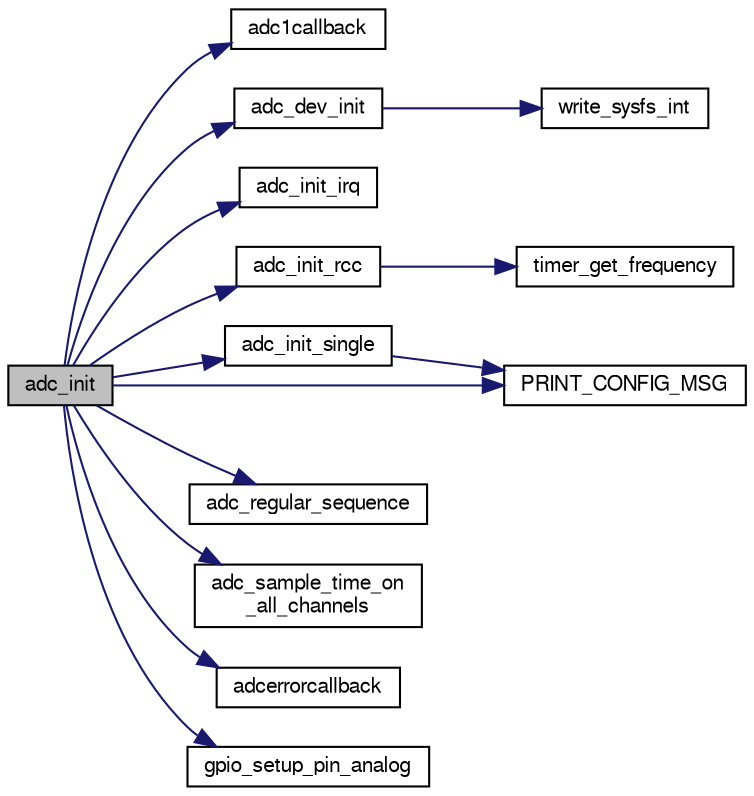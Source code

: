 digraph "adc_init"
{
  edge [fontname="FreeSans",fontsize="10",labelfontname="FreeSans",labelfontsize="10"];
  node [fontname="FreeSans",fontsize="10",shape=record];
  rankdir="LR";
  Node1 [label="adc_init",height=0.2,width=0.4,color="black", fillcolor="grey75", style="filled", fontcolor="black"];
  Node1 -> Node2 [color="midnightblue",fontsize="10",style="solid",fontname="FreeSans"];
  Node2 [label="adc1callback",height=0.2,width=0.4,color="black", fillcolor="white", style="filled",URL="$chibios_2mcu__periph_2adc__arch_8c.html#a26596acde147dd47078caaeefd0b502d",tooltip="Adc1 callback. "];
  Node1 -> Node3 [color="midnightblue",fontsize="10",style="solid",fontname="FreeSans"];
  Node3 [label="adc_dev_init",height=0.2,width=0.4,color="black", fillcolor="white", style="filled",URL="$linux_2mcu__periph_2adc__arch_8c.html#aa1ab472bdad0ed97f2baf77685cd7d36",tooltip="Initialize an ADC device. "];
  Node3 -> Node4 [color="midnightblue",fontsize="10",style="solid",fontname="FreeSans"];
  Node4 [label="write_sysfs_int",height=0.2,width=0.4,color="black", fillcolor="white", style="filled",URL="$linux_2mcu__periph_2adc__arch_8c.html#ad3e249549a50a2d6c16d1bb1ab3be7e9",tooltip="Write an int to a sysfs file. "];
  Node1 -> Node5 [color="midnightblue",fontsize="10",style="solid",fontname="FreeSans"];
  Node5 [label="adc_init_irq",height=0.2,width=0.4,color="black", fillcolor="white", style="filled",URL="$stm32_2mcu__periph_2adc__arch_8c.html#a316b59457ea0e415ac46c1c897849a7f",tooltip="Configure and enable ADC interrupt. "];
  Node1 -> Node6 [color="midnightblue",fontsize="10",style="solid",fontname="FreeSans"];
  Node6 [label="adc_init_rcc",height=0.2,width=0.4,color="black", fillcolor="white", style="filled",URL="$stm32_2mcu__periph_2adc__arch_8c.html#a918bbd68206b96e41cfc53f82e0302c6",tooltip="Configure and enable RCC for peripherals (ADC1, ADC2, Timer) "];
  Node6 -> Node7 [color="midnightblue",fontsize="10",style="solid",fontname="FreeSans"];
  Node7 [label="timer_get_frequency",height=0.2,width=0.4,color="black", fillcolor="white", style="filled",URL="$stm32_2mcu__arch_8c.html#ad5d712b19fd6e3df08c60d4db733a22c",tooltip="Get Timer clock frequency (before prescaling) Only valid if using the internal clock for the timer..."];
  Node1 -> Node8 [color="midnightblue",fontsize="10",style="solid",fontname="FreeSans"];
  Node8 [label="adc_init_single",height=0.2,width=0.4,color="black", fillcolor="white", style="filled",URL="$stm32_2mcu__periph_2adc__arch_8c.html#af155701fd8bbfe59180a00810911d34e"];
  Node8 -> Node9 [color="midnightblue",fontsize="10",style="solid",fontname="FreeSans"];
  Node9 [label="PRINT_CONFIG_MSG",height=0.2,width=0.4,color="black", fillcolor="white", style="filled",URL="$ins__vectornav_8c.html#aa01d3425df2eb0f33ced38c9d8fa8f05"];
  Node1 -> Node10 [color="midnightblue",fontsize="10",style="solid",fontname="FreeSans"];
  Node10 [label="adc_regular_sequence",height=0.2,width=0.4,color="black", fillcolor="white", style="filled",URL="$chibios_2mcu__periph_2adc__arch_8c.html#ab20565c2f3d25af97a62849647c4cd71"];
  Node1 -> Node11 [color="midnightblue",fontsize="10",style="solid",fontname="FreeSans"];
  Node11 [label="adc_sample_time_on\l_all_channels",height=0.2,width=0.4,color="black", fillcolor="white", style="filled",URL="$chibios_2mcu__periph_2adc__arch_8c.html#aa4fef74b6c7509b76877e940657b2603"];
  Node1 -> Node12 [color="midnightblue",fontsize="10",style="solid",fontname="FreeSans"];
  Node12 [label="adcerrorcallback",height=0.2,width=0.4,color="black", fillcolor="white", style="filled",URL="$chibios_2mcu__periph_2adc__arch_8c.html#ab33213b168f1b881ddc092b70d45e130",tooltip="Adc error callback. "];
  Node1 -> Node13 [color="midnightblue",fontsize="10",style="solid",fontname="FreeSans"];
  Node13 [label="gpio_setup_pin_analog",height=0.2,width=0.4,color="black", fillcolor="white", style="filled",URL="$chibios_2mcu__periph_2gpio__arch_8c.html#ae9cae0077ed50d293b5288fe4c15bbb6",tooltip="Setup a gpio for analog use. "];
  Node1 -> Node9 [color="midnightblue",fontsize="10",style="solid",fontname="FreeSans"];
}

